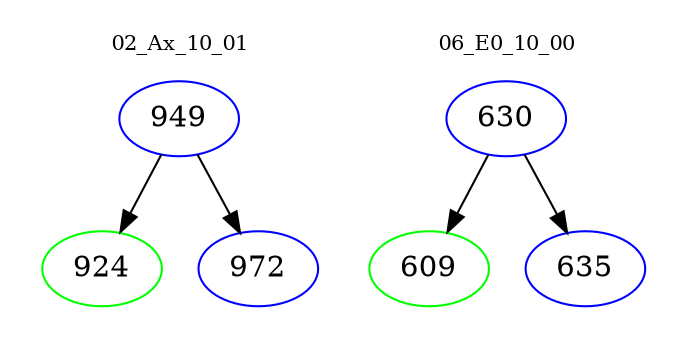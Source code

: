 digraph{
subgraph cluster_0 {
color = white
label = "02_Ax_10_01";
fontsize=10;
T0_949 [label="949", color="blue"]
T0_949 -> T0_924 [color="black"]
T0_924 [label="924", color="green"]
T0_949 -> T0_972 [color="black"]
T0_972 [label="972", color="blue"]
}
subgraph cluster_1 {
color = white
label = "06_E0_10_00";
fontsize=10;
T1_630 [label="630", color="blue"]
T1_630 -> T1_609 [color="black"]
T1_609 [label="609", color="green"]
T1_630 -> T1_635 [color="black"]
T1_635 [label="635", color="blue"]
}
}
